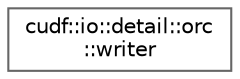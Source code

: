 digraph "类继承关系图"
{
 // LATEX_PDF_SIZE
  bgcolor="transparent";
  edge [fontname=Helvetica,fontsize=10,labelfontname=Helvetica,labelfontsize=10];
  node [fontname=Helvetica,fontsize=10,shape=box,height=0.2,width=0.4];
  rankdir="LR";
  Node0 [id="Node000000",label="cudf::io::detail::orc\l::writer",height=0.2,width=0.4,color="grey40", fillcolor="white", style="filled",URL="$classcudf_1_1io_1_1detail_1_1orc_1_1writer.html",tooltip="Class to write ORC dataset data into columns."];
}
